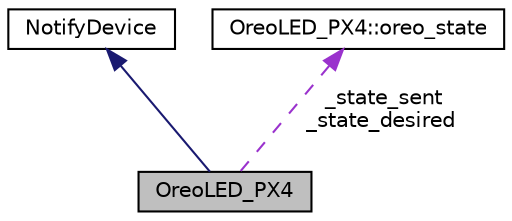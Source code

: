 digraph "OreoLED_PX4"
{
 // INTERACTIVE_SVG=YES
  edge [fontname="Helvetica",fontsize="10",labelfontname="Helvetica",labelfontsize="10"];
  node [fontname="Helvetica",fontsize="10",shape=record];
  Node1 [label="OreoLED_PX4",height=0.2,width=0.4,color="black", fillcolor="grey75", style="filled", fontcolor="black"];
  Node2 -> Node1 [dir="back",color="midnightblue",fontsize="10",style="solid",fontname="Helvetica"];
  Node2 [label="NotifyDevice",height=0.2,width=0.4,color="black", fillcolor="white", style="filled",URL="$classNotifyDevice.html"];
  Node3 -> Node1 [dir="back",color="darkorchid3",fontsize="10",style="dashed",label=" _state_sent\n_state_desired" ,fontname="Helvetica"];
  Node3 [label="OreoLED_PX4::oreo_state",height=0.2,width=0.4,color="black", fillcolor="white", style="filled",URL="$structOreoLED__PX4_1_1oreo__state.html"];
}
